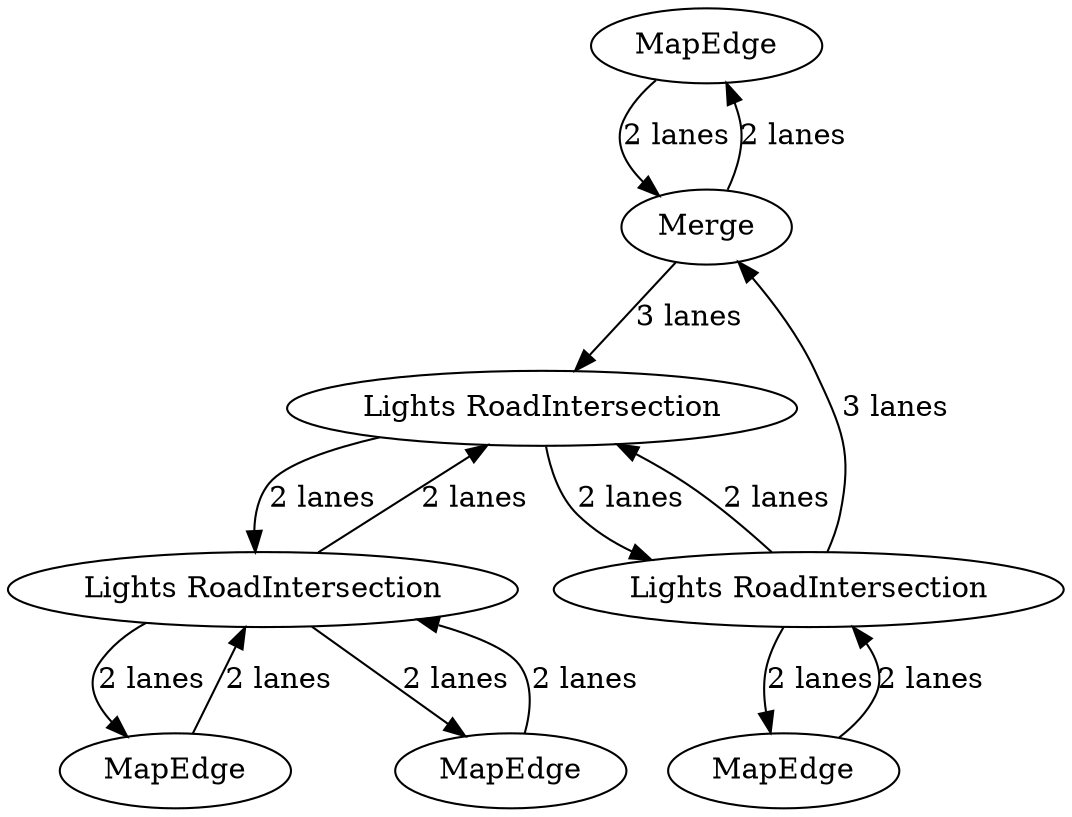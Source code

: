 digraph {
    0 [ label = "MapEdge" ]
    1 [ label = "MapEdge" ]
    2 [ label = "Merge" ]
    3 [ label = "Lights RoadIntersection" ]
    4 [ label = "Lights RoadIntersection" ]
    5 [ label = "Lights RoadIntersection" ]
    6 [ label = "MapEdge" ]
    7 [ label = "MapEdge" ]
    2 -> 0 [ label = "2 lanes" ]
    0 -> 2 [ label = "2 lanes" ]
    5 -> 2 [ label = "3 lanes" ]
    2 -> 4 [ label = "3 lanes" ]
    1 -> 3 [ label = "2 lanes" ]
    3 -> 1 [ label = "2 lanes" ]
    3 -> 4 [ label = "2 lanes" ]
    4 -> 3 [ label = "2 lanes" ]
    4 -> 5 [ label = "2 lanes" ]
    5 -> 4 [ label = "2 lanes" ]
    5 -> 7 [ label = "2 lanes" ]
    7 -> 5 [ label = "2 lanes" ]
    3 -> 6 [ label = "2 lanes" ]
    6 -> 3 [ label = "2 lanes" ]
}
